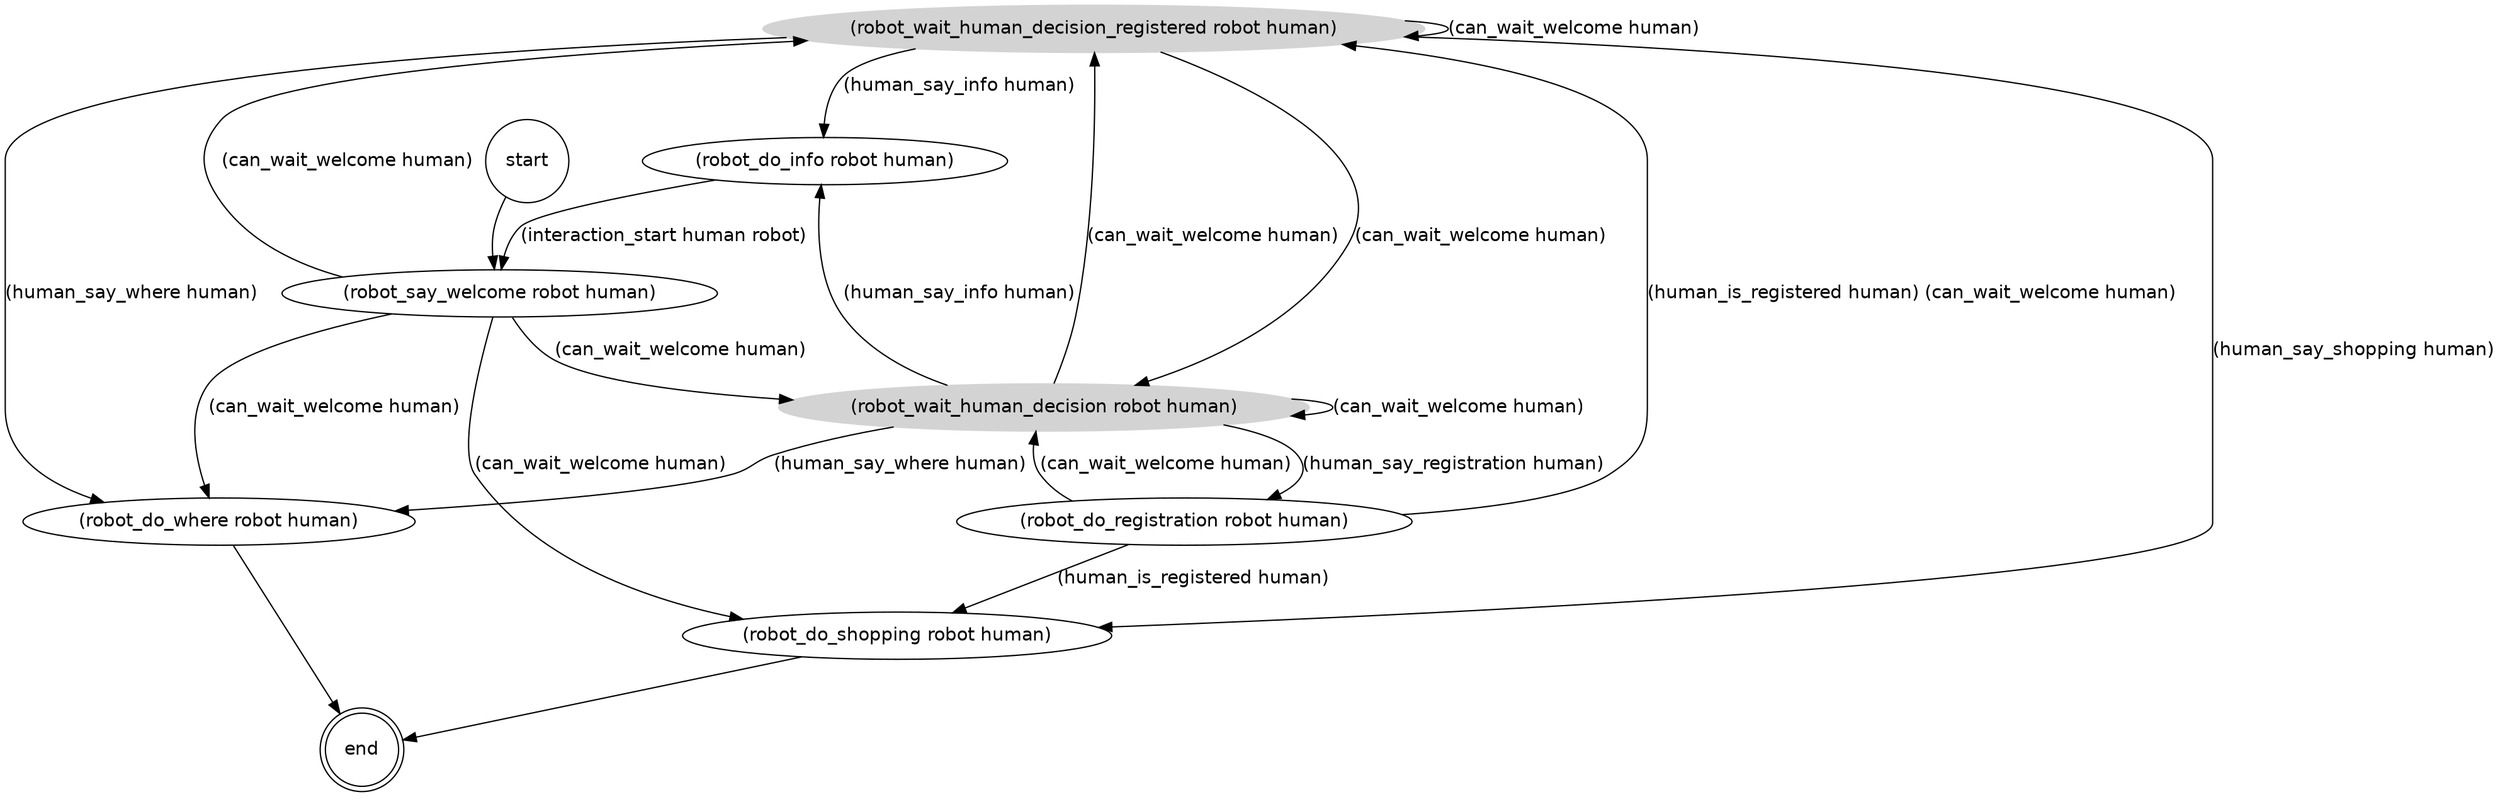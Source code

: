 strict digraph "" {
	graph [fontname=helvetica];
	node [fontname=helvetica,
		label="\N",
		shape=ellipse
	];
	edge [fontname=helvetica];
	"(end)"	 [label=end,
		peripheries=2,
		shape=circle];
	"(robot_do_where robot human)" -> "(end)";
	"(robot_do_shopping robot human)" -> "(end)";
	"(robot_wait_human_decision_registered robot human)"	 [color=lightgrey,
		style=filled];
	"(robot_wait_human_decision_registered robot human)" -> "(robot_do_where robot human)"	 [label="(human_say_where human)"];
	"(robot_wait_human_decision_registered robot human)" -> "(robot_do_shopping robot human)"	 [label="(human_say_shopping human)"];
	"(robot_wait_human_decision_registered robot human)" -> "(robot_wait_human_decision_registered robot human)"	 [label="(can_wait_welcome human)"];
	"(robot_wait_human_decision_registered robot human)" -> "(robot_do_info robot human)"	 [label="(human_say_info human)"];
	"(robot_wait_human_decision robot human)"	 [color=lightgrey,
		style=filled];
	"(robot_wait_human_decision_registered robot human)" -> "(robot_wait_human_decision robot human)"	 [label="(can_wait_welcome human)"];
	"(robot_do_info robot human)" -> "(robot_say_welcome robot human)"	 [label="(interaction_start human robot)"];
	"(robot_wait_human_decision robot human)" -> "(robot_do_where robot human)"	 [label="(human_say_where human)"];
	"(robot_wait_human_decision robot human)" -> "(robot_wait_human_decision_registered robot human)"	 [label="(can_wait_welcome human)"];
	"(robot_wait_human_decision robot human)" -> "(robot_do_info robot human)"	 [label="(human_say_info human)"];
	"(robot_wait_human_decision robot human)" -> "(robot_wait_human_decision robot human)"	 [label="(can_wait_welcome human)"];
	"(robot_wait_human_decision robot human)" -> "(robot_do_registration robot human)"	 [label="(human_say_registration human)"];
	"(robot_do_registration robot human)" -> "(robot_do_shopping robot human)"	 [label="(human_is_registered human)"];
	"(robot_do_registration robot human)" -> "(robot_wait_human_decision_registered robot human)"	 [label="(human_is_registered human) (can_wait_welcome human)"];
	"(robot_do_registration robot human)" -> "(robot_wait_human_decision robot human)"	 [label="(can_wait_welcome human)"];
	"(robot_say_welcome robot human)" -> "(robot_do_where robot human)"	 [label="(can_wait_welcome human)"];
	"(robot_say_welcome robot human)" -> "(robot_do_shopping robot human)"	 [label="(can_wait_welcome human)"];
	"(robot_say_welcome robot human)" -> "(robot_wait_human_decision_registered robot human)"	 [label="(can_wait_welcome human)"];
	"(robot_say_welcome robot human)" -> "(robot_wait_human_decision robot human)"	 [label="(can_wait_welcome human)"];
	"(start)"	 [label=start,
		peripheries=1,
		shape=circle];
	"(start)" -> "(robot_say_welcome robot human)";
}
